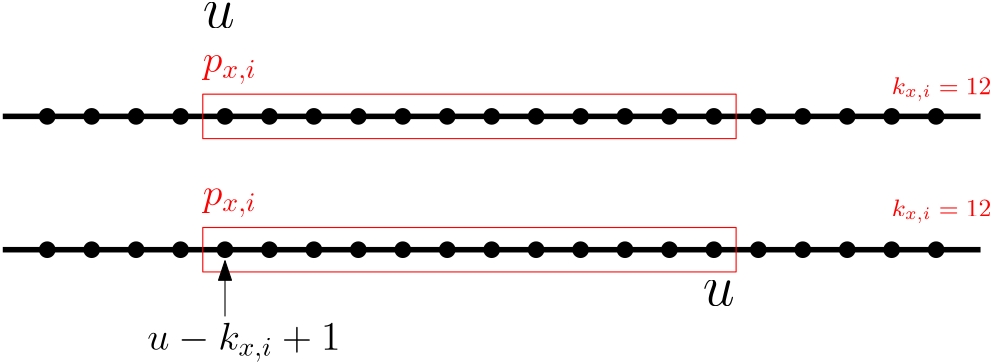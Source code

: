 <?xml version="1.0"?>
<!DOCTYPE ipe SYSTEM "ipe.dtd">
<ipe version="70206" creator="Ipe 7.2.7">
<info created="D:20181019094517" modified="D:20181019094517"/>
<ipestyle name="basic">
<symbol name="arrow/arc(spx)">
<path stroke="sym-stroke" fill="sym-stroke" pen="sym-pen">
0 0 m
-1 0.333 l
-1 -0.333 l
h
</path>
</symbol>
<symbol name="arrow/farc(spx)">
<path stroke="sym-stroke" fill="white" pen="sym-pen">
0 0 m
-1 0.333 l
-1 -0.333 l
h
</path>
</symbol>
<symbol name="arrow/ptarc(spx)">
<path stroke="sym-stroke" fill="sym-stroke" pen="sym-pen">
0 0 m
-1 0.333 l
-0.8 0 l
-1 -0.333 l
h
</path>
</symbol>
<symbol name="arrow/fptarc(spx)">
<path stroke="sym-stroke" fill="white" pen="sym-pen">
0 0 m
-1 0.333 l
-0.8 0 l
-1 -0.333 l
h
</path>
</symbol>
<symbol name="mark/circle(sx)" transformations="translations">
<path fill="sym-stroke">
0.6 0 0 0.6 0 0 e
0.4 0 0 0.4 0 0 e
</path>
</symbol>
<symbol name="mark/disk(sx)" transformations="translations">
<path fill="sym-stroke">
0.6 0 0 0.6 0 0 e
</path>
</symbol>
<symbol name="mark/fdisk(sfx)" transformations="translations">
<group>
<path fill="sym-fill">
0.5 0 0 0.5 0 0 e
</path>
<path fill="sym-stroke" fillrule="eofill">
0.6 0 0 0.6 0 0 e
0.4 0 0 0.4 0 0 e
</path>
</group>
</symbol>
<symbol name="mark/box(sx)" transformations="translations">
<path fill="sym-stroke" fillrule="eofill">
-0.6 -0.6 m
0.6 -0.6 l
0.6 0.6 l
-0.6 0.6 l
h
-0.4 -0.4 m
0.4 -0.4 l
0.4 0.4 l
-0.4 0.4 l
h
</path>
</symbol>
<symbol name="mark/square(sx)" transformations="translations">
<path fill="sym-stroke">
-0.6 -0.6 m
0.6 -0.6 l
0.6 0.6 l
-0.6 0.6 l
h
</path>
</symbol>
<symbol name="mark/fsquare(sfx)" transformations="translations">
<group>
<path fill="sym-fill">
-0.5 -0.5 m
0.5 -0.5 l
0.5 0.5 l
-0.5 0.5 l
h
</path>
<path fill="sym-stroke" fillrule="eofill">
-0.6 -0.6 m
0.6 -0.6 l
0.6 0.6 l
-0.6 0.6 l
h
-0.4 -0.4 m
0.4 -0.4 l
0.4 0.4 l
-0.4 0.4 l
h
</path>
</group>
</symbol>
<symbol name="mark/cross(sx)" transformations="translations">
<group>
<path fill="sym-stroke">
-0.43 -0.57 m
0.57 0.43 l
0.43 0.57 l
-0.57 -0.43 l
h
</path>
<path fill="sym-stroke">
-0.43 0.57 m
0.57 -0.43 l
0.43 -0.57 l
-0.57 0.43 l
h
</path>
</group>
</symbol>
<symbol name="arrow/fnormal(spx)">
<path stroke="sym-stroke" fill="white" pen="sym-pen">
0 0 m
-1 0.333 l
-1 -0.333 l
h
</path>
</symbol>
<symbol name="arrow/pointed(spx)">
<path stroke="sym-stroke" fill="sym-stroke" pen="sym-pen">
0 0 m
-1 0.333 l
-0.8 0 l
-1 -0.333 l
h
</path>
</symbol>
<symbol name="arrow/fpointed(spx)">
<path stroke="sym-stroke" fill="white" pen="sym-pen">
0 0 m
-1 0.333 l
-0.8 0 l
-1 -0.333 l
h
</path>
</symbol>
<symbol name="arrow/linear(spx)">
<path stroke="sym-stroke" pen="sym-pen">
-1 0.333 m
0 0 l
-1 -0.333 l
</path>
</symbol>
<symbol name="arrow/fdouble(spx)">
<path stroke="sym-stroke" fill="white" pen="sym-pen">
0 0 m
-1 0.333 l
-1 -0.333 l
h
-1 0 m
-2 0.333 l
-2 -0.333 l
h
</path>
</symbol>
<symbol name="arrow/double(spx)">
<path stroke="sym-stroke" fill="sym-stroke" pen="sym-pen">
0 0 m
-1 0.333 l
-1 -0.333 l
h
-1 0 m
-2 0.333 l
-2 -0.333 l
h
</path>
</symbol>
<pen name="heavier" value="0.8"/>
<pen name="fat" value="1.2"/>
<pen name="ultrafat" value="2"/>
<symbolsize name="large" value="5"/>
<symbolsize name="small" value="2"/>
<symbolsize name="tiny" value="1.1"/>
<arrowsize name="large" value="10"/>
<arrowsize name="small" value="5"/>
<arrowsize name="tiny" value="3"/>
<color name="red" value="1 0 0"/>
<color name="green" value="0 1 0"/>
<color name="blue" value="0 0 1"/>
<color name="yellow" value="1 1 0"/>
<color name="orange" value="1 0.647 0"/>
<color name="gold" value="1 0.843 0"/>
<color name="purple" value="0.627 0.125 0.941"/>
<color name="gray" value="0.745"/>
<color name="brown" value="0.647 0.165 0.165"/>
<color name="navy" value="0 0 0.502"/>
<color name="pink" value="1 0.753 0.796"/>
<color name="seagreen" value="0.18 0.545 0.341"/>
<color name="turquoise" value="0.251 0.878 0.816"/>
<color name="violet" value="0.933 0.51 0.933"/>
<color name="darkblue" value="0 0 0.545"/>
<color name="darkcyan" value="0 0.545 0.545"/>
<color name="darkgray" value="0.663"/>
<color name="darkgreen" value="0 0.392 0"/>
<color name="darkmagenta" value="0.545 0 0.545"/>
<color name="darkorange" value="1 0.549 0"/>
<color name="darkred" value="0.545 0 0"/>
<color name="lightblue" value="0.678 0.847 0.902"/>
<color name="lightcyan" value="0.878 1 1"/>
<color name="lightgray" value="0.827"/>
<color name="lightgreen" value="0.565 0.933 0.565"/>
<color name="lightyellow" value="1 1 0.878"/>
<dashstyle name="dashed" value="[4] 0"/>
<dashstyle name="dotted" value="[1 3] 0"/>
<dashstyle name="dash dotted" value="[4 2 1 2] 0"/>
<dashstyle name="dash dot dotted" value="[4 2 1 2 1 2] 0"/>
<textsize name="large" value="\large"/>
<textsize name="Large" value="\Large"/>
<textsize name="LARGE" value="\LARGE"/>
<textsize name="huge" value="\huge"/>
<textsize name="Huge" value="\Huge"/>
<textsize name="small" value="\small"/>
<textsize name="footnote" value="\footnotesize"/>
<textsize name="tiny" value="\tiny"/>
<textstyle name="center" begin="\begin{center}" end="\end{center}"/>
<textstyle name="itemize" begin="\begin{itemize}" end="\end{itemize}"/>
<textstyle name="item" begin="\begin{itemize}\item{}" end="\end{itemize}"/>
<gridsize name="4 pts" value="4"/>
<gridsize name="8 pts (~3 mm)" value="8"/>
<gridsize name="16 pts (~6 mm)" value="16"/>
<gridsize name="32 pts (~12 mm)" value="32"/>
<gridsize name="10 pts (~3.5 mm)" value="10"/>
<gridsize name="20 pts (~7 mm)" value="20"/>
<gridsize name="14 pts (~5 mm)" value="14"/>
<gridsize name="28 pts (~10 mm)" value="28"/>
<gridsize name="56 pts (~20 mm)" value="56"/>
<anglesize name="90 deg" value="90"/>
<anglesize name="60 deg" value="60"/>
<anglesize name="45 deg" value="45"/>
<anglesize name="30 deg" value="30"/>
<anglesize name="22.5 deg" value="22.5"/>
<opacity name="10%" value="0.1"/>
<opacity name="30%" value="0.3"/>
<opacity name="50%" value="0.5"/>
<opacity name="75%" value="0.75"/>
<tiling name="falling" angle="-60" step="4" width="1"/>
<tiling name="rising" angle="30" step="4" width="1"/>
</ipestyle>
<page>
<layer name="alpha"/>
<view layers="alpha" active="alpha"/>
<path layer="alpha" stroke="black" pen="ultrafat">
64 784 m
416 784 l
</path>
<use name="mark/disk(sx)" pos="80 784" size="large" stroke="black"/>
<use name="mark/disk(sx)" pos="96 784" size="large" stroke="black"/>
<use name="mark/disk(sx)" pos="112 784" size="large" stroke="black"/>
<use name="mark/disk(sx)" pos="128 784" size="large" stroke="black"/>
<use name="mark/disk(sx)" pos="144 784" size="large" stroke="black"/>
<use name="mark/disk(sx)" pos="160 784" size="large" stroke="black"/>
<use name="mark/disk(sx)" pos="176 784" size="large" stroke="black"/>
<use name="mark/disk(sx)" pos="192 784" size="large" stroke="black"/>
<use name="mark/disk(sx)" pos="208 784" size="large" stroke="black"/>
<use name="mark/disk(sx)" pos="224 784" size="large" stroke="black"/>
<use name="mark/disk(sx)" pos="240 784" size="large" stroke="black"/>
<use name="mark/disk(sx)" pos="256 784" size="large" stroke="black"/>
<use name="mark/disk(sx)" pos="272 784" size="large" stroke="black"/>
<use name="mark/disk(sx)" pos="288 784" size="large" stroke="black"/>
<use name="mark/disk(sx)" pos="304 784" size="large" stroke="black"/>
<use name="mark/disk(sx)" pos="320 784" size="large" stroke="black"/>
<use name="mark/disk(sx)" pos="336 784" size="large" stroke="black"/>
<use name="mark/disk(sx)" pos="352 784" size="large" stroke="black"/>
<use name="mark/disk(sx)" pos="368 784" size="large" stroke="black"/>
<use name="mark/disk(sx)" pos="384 784" size="large" stroke="black"/>
<use name="mark/disk(sx)" pos="400 784" size="large" stroke="black"/>
<path stroke="red">
136 792 m
136 776 l
328 776 l
328 792 l
h
</path>
<path matrix="1 0 0 1 0 -48" stroke="black" pen="ultrafat">
64 784 m
416 784 l
</path>
<use matrix="1 0 0 1 0 -48" name="mark/disk(sx)" pos="80 784" size="large" stroke="black"/>
<use matrix="1 0 0 1 0 -48" name="mark/disk(sx)" pos="96 784" size="large" stroke="black"/>
<use matrix="1 0 0 1 0 -48" name="mark/disk(sx)" pos="112 784" size="large" stroke="black"/>
<use matrix="1 0 0 1 0 -48" name="mark/disk(sx)" pos="128 784" size="large" stroke="black"/>
<use matrix="1 0 0 1 0 -48" name="mark/disk(sx)" pos="144 784" size="large" stroke="black"/>
<use matrix="1 0 0 1 0 -48" name="mark/disk(sx)" pos="160 784" size="large" stroke="black"/>
<use matrix="1 0 0 1 0 -48" name="mark/disk(sx)" pos="176 784" size="large" stroke="black"/>
<use matrix="1 0 0 1 0 -48" name="mark/disk(sx)" pos="192 784" size="large" stroke="black"/>
<use matrix="1 0 0 1 0 -48" name="mark/disk(sx)" pos="208 784" size="large" stroke="black"/>
<use matrix="1 0 0 1 0 -48" name="mark/disk(sx)" pos="224 784" size="large" stroke="black"/>
<use matrix="1 0 0 1 0 -48" name="mark/disk(sx)" pos="240 784" size="large" stroke="black"/>
<use matrix="1 0 0 1 0 -48" name="mark/disk(sx)" pos="256 784" size="large" stroke="black"/>
<use matrix="1 0 0 1 0 -48" name="mark/disk(sx)" pos="272 784" size="large" stroke="black"/>
<use matrix="1 0 0 1 0 -48" name="mark/disk(sx)" pos="288 784" size="large" stroke="black"/>
<use matrix="1 0 0 1 0 -48" name="mark/disk(sx)" pos="304 784" size="large" stroke="black"/>
<use matrix="1 0 0 1 0 -48" name="mark/disk(sx)" pos="320 784" size="large" stroke="black"/>
<use matrix="1 0 0 1 0 -48" name="mark/disk(sx)" pos="336 784" size="large" stroke="black"/>
<use matrix="1 0 0 1 0 -48" name="mark/disk(sx)" pos="352 784" size="large" stroke="black"/>
<use matrix="1 0 0 1 0 -48" name="mark/disk(sx)" pos="368 784" size="large" stroke="black"/>
<use matrix="1 0 0 1 0 -48" name="mark/disk(sx)" pos="384 784" size="large" stroke="black"/>
<use matrix="1 0 0 1 0 -48" name="mark/disk(sx)" pos="400 784" size="large" stroke="black"/>
<path matrix="1 0 0 1 0 -48" stroke="red">
136 792 m
136 776 l
328 776 l
328 792 l
h
</path>
<text matrix="1 0 0 1 8 -16" transformations="translations" pos="128 816" stroke="red" type="label" width="19.442" height="6.176" depth="4.09" valign="baseline" size="Large">$p_{x,i}$</text>
<text matrix="1 0 0 1 0 -16" transformations="translations" pos="136 832" stroke="black" type="label" width="11.515" height="8.896" depth="0" valign="baseline" size="huge">$u$</text>
<text matrix="1 0 0 1 8 -64" transformations="translations" pos="128 816" stroke="red" type="label" width="19.442" height="6.176" depth="4.09" valign="baseline" size="Large">$p_{x,i}$</text>
<text matrix="1 0 0 1 60 -16" transformations="translations" pos="324 808" stroke="red" type="label" width="35.903" height="6.225" depth="2.16" valign="baseline" size="small">$k_{x,i} = 12$</text>
<text matrix="1 0 0 1 60 -60" transformations="translations" pos="324 808" stroke="red" type="label" width="35.903" height="6.225" depth="2.16" valign="baseline" size="small" style="math">k_{x,i} = 12</text>
<text matrix="1 0 0 1 180 -116" transformations="translations" pos="136 832" stroke="black" type="label" width="11.515" height="8.896" depth="0" valign="baseline" size="huge" style="math">u</text>
<text matrix="1 0 0 1 -20 -132" transformations="translations" pos="136 832" stroke="black" type="label" width="69.552" height="9.962" depth="4.09" valign="baseline" size="Large" style="math">u-k_{x,i}+1</text>
<path stroke="black" fill="white" arrow="normal/normal">
144 712 m
144 732 l
</path>
</page>
</ipe>
